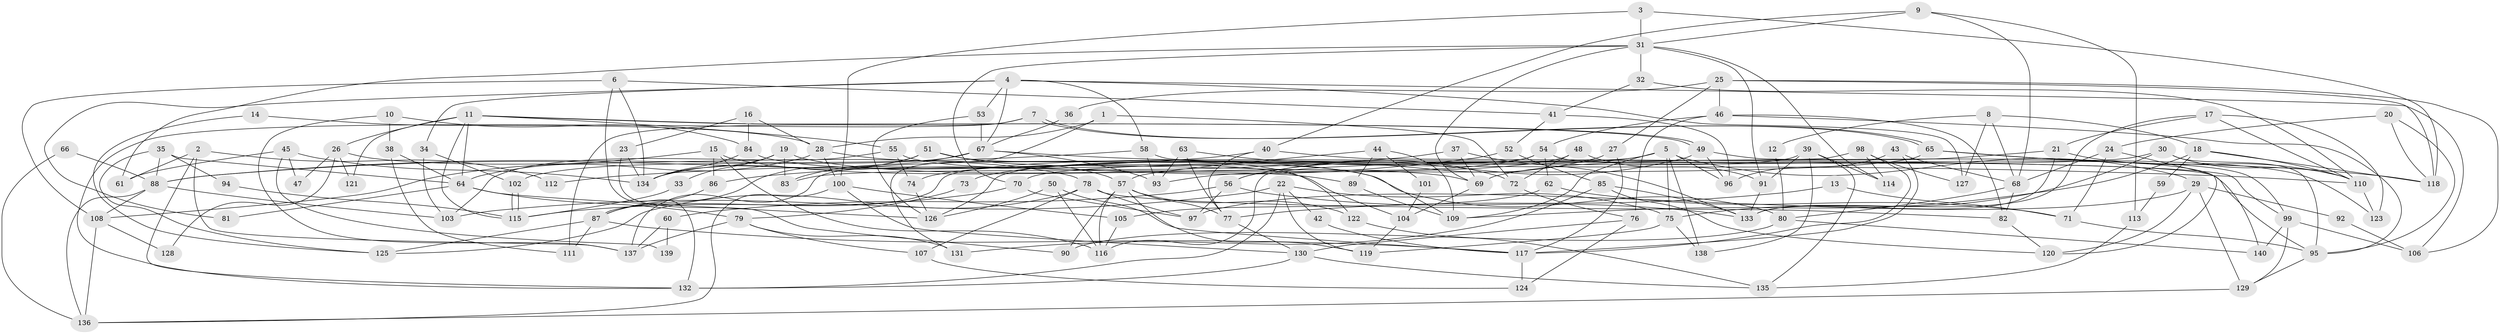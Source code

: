 // Generated by graph-tools (version 1.1) at 2025/50/03/09/25 03:50:03]
// undirected, 140 vertices, 280 edges
graph export_dot {
graph [start="1"]
  node [color=gray90,style=filled];
  1;
  2;
  3;
  4;
  5;
  6;
  7;
  8;
  9;
  10;
  11;
  12;
  13;
  14;
  15;
  16;
  17;
  18;
  19;
  20;
  21;
  22;
  23;
  24;
  25;
  26;
  27;
  28;
  29;
  30;
  31;
  32;
  33;
  34;
  35;
  36;
  37;
  38;
  39;
  40;
  41;
  42;
  43;
  44;
  45;
  46;
  47;
  48;
  49;
  50;
  51;
  52;
  53;
  54;
  55;
  56;
  57;
  58;
  59;
  60;
  61;
  62;
  63;
  64;
  65;
  66;
  67;
  68;
  69;
  70;
  71;
  72;
  73;
  74;
  75;
  76;
  77;
  78;
  79;
  80;
  81;
  82;
  83;
  84;
  85;
  86;
  87;
  88;
  89;
  90;
  91;
  92;
  93;
  94;
  95;
  96;
  97;
  98;
  99;
  100;
  101;
  102;
  103;
  104;
  105;
  106;
  107;
  108;
  109;
  110;
  111;
  112;
  113;
  114;
  115;
  116;
  117;
  118;
  119;
  120;
  121;
  122;
  123;
  124;
  125;
  126;
  127;
  128;
  129;
  130;
  131;
  132;
  133;
  134;
  135;
  136;
  137;
  138;
  139;
  140;
  1 -- 28;
  1 -- 72;
  1 -- 131;
  2 -- 137;
  2 -- 132;
  2 -- 61;
  2 -- 112;
  3 -- 100;
  3 -- 118;
  3 -- 31;
  4 -- 34;
  4 -- 53;
  4 -- 58;
  4 -- 67;
  4 -- 81;
  4 -- 106;
  4 -- 127;
  5 -- 75;
  5 -- 87;
  5 -- 29;
  5 -- 73;
  5 -- 96;
  5 -- 109;
  5 -- 138;
  6 -- 134;
  6 -- 132;
  6 -- 41;
  6 -- 108;
  7 -- 132;
  7 -- 65;
  7 -- 65;
  7 -- 111;
  8 -- 127;
  8 -- 68;
  8 -- 12;
  8 -- 18;
  9 -- 40;
  9 -- 31;
  9 -- 68;
  9 -- 113;
  10 -- 38;
  10 -- 84;
  10 -- 137;
  11 -- 49;
  11 -- 49;
  11 -- 115;
  11 -- 26;
  11 -- 55;
  11 -- 64;
  11 -- 121;
  12 -- 80;
  13 -- 77;
  13 -- 71;
  14 -- 28;
  14 -- 125;
  15 -- 108;
  15 -- 89;
  15 -- 86;
  15 -- 116;
  16 -- 84;
  16 -- 28;
  16 -- 23;
  17 -- 110;
  17 -- 133;
  17 -- 21;
  17 -- 123;
  18 -- 110;
  18 -- 59;
  18 -- 109;
  18 -- 118;
  19 -- 69;
  19 -- 134;
  19 -- 33;
  19 -- 83;
  20 -- 95;
  20 -- 24;
  20 -- 118;
  21 -- 110;
  21 -- 69;
  21 -- 133;
  22 -- 103;
  22 -- 119;
  22 -- 42;
  22 -- 75;
  22 -- 132;
  23 -- 90;
  23 -- 134;
  24 -- 68;
  24 -- 71;
  24 -- 120;
  25 -- 118;
  25 -- 106;
  25 -- 27;
  25 -- 36;
  25 -- 46;
  26 -- 78;
  26 -- 47;
  26 -- 121;
  26 -- 128;
  27 -- 56;
  27 -- 117;
  28 -- 80;
  28 -- 64;
  28 -- 100;
  29 -- 97;
  29 -- 92;
  29 -- 120;
  29 -- 129;
  30 -- 75;
  30 -- 110;
  30 -- 70;
  30 -- 95;
  31 -- 32;
  31 -- 61;
  31 -- 69;
  31 -- 70;
  31 -- 91;
  31 -- 114;
  32 -- 41;
  32 -- 110;
  33 -- 115;
  34 -- 103;
  34 -- 102;
  35 -- 64;
  35 -- 88;
  35 -- 94;
  35 -- 125;
  36 -- 67;
  37 -- 69;
  37 -- 133;
  37 -- 112;
  38 -- 64;
  38 -- 111;
  39 -- 91;
  39 -- 135;
  39 -- 114;
  39 -- 126;
  39 -- 138;
  40 -- 99;
  40 -- 88;
  40 -- 77;
  41 -- 96;
  41 -- 52;
  42 -- 117;
  43 -- 68;
  43 -- 117;
  43 -- 96;
  44 -- 109;
  44 -- 57;
  44 -- 89;
  44 -- 101;
  45 -- 61;
  45 -- 134;
  45 -- 47;
  45 -- 139;
  46 -- 95;
  46 -- 54;
  46 -- 76;
  46 -- 82;
  48 -- 91;
  48 -- 93;
  48 -- 72;
  49 -- 96;
  49 -- 56;
  49 -- 140;
  50 -- 126;
  50 -- 116;
  50 -- 117;
  51 -- 87;
  51 -- 57;
  51 -- 122;
  51 -- 134;
  52 -- 85;
  52 -- 86;
  53 -- 126;
  53 -- 67;
  54 -- 137;
  54 -- 62;
  54 -- 74;
  54 -- 99;
  55 -- 109;
  55 -- 74;
  55 -- 103;
  56 -- 97;
  56 -- 60;
  56 -- 133;
  57 -- 116;
  57 -- 77;
  57 -- 90;
  57 -- 119;
  57 -- 122;
  58 -- 95;
  58 -- 88;
  58 -- 93;
  59 -- 113;
  60 -- 137;
  60 -- 139;
  62 -- 105;
  62 -- 71;
  63 -- 72;
  63 -- 93;
  63 -- 77;
  64 -- 126;
  64 -- 79;
  64 -- 81;
  65 -- 118;
  65 -- 83;
  65 -- 123;
  66 -- 88;
  66 -- 136;
  67 -- 83;
  67 -- 93;
  67 -- 102;
  67 -- 110;
  68 -- 82;
  68 -- 80;
  69 -- 104;
  70 -- 97;
  70 -- 115;
  71 -- 95;
  72 -- 76;
  73 -- 79;
  74 -- 126;
  75 -- 138;
  75 -- 119;
  76 -- 124;
  76 -- 130;
  77 -- 130;
  78 -- 82;
  78 -- 125;
  78 -- 97;
  78 -- 107;
  79 -- 131;
  79 -- 107;
  79 -- 137;
  80 -- 140;
  80 -- 90;
  82 -- 120;
  84 -- 104;
  84 -- 134;
  85 -- 133;
  85 -- 120;
  85 -- 131;
  86 -- 87;
  87 -- 117;
  87 -- 111;
  87 -- 125;
  88 -- 108;
  88 -- 103;
  88 -- 136;
  89 -- 109;
  91 -- 133;
  92 -- 106;
  94 -- 115;
  95 -- 129;
  98 -- 117;
  98 -- 114;
  98 -- 116;
  98 -- 127;
  99 -- 129;
  99 -- 106;
  99 -- 140;
  100 -- 130;
  100 -- 105;
  100 -- 136;
  101 -- 104;
  102 -- 115;
  102 -- 115;
  104 -- 119;
  105 -- 116;
  107 -- 124;
  108 -- 136;
  108 -- 128;
  110 -- 123;
  113 -- 135;
  117 -- 124;
  122 -- 135;
  129 -- 136;
  130 -- 132;
  130 -- 135;
}
